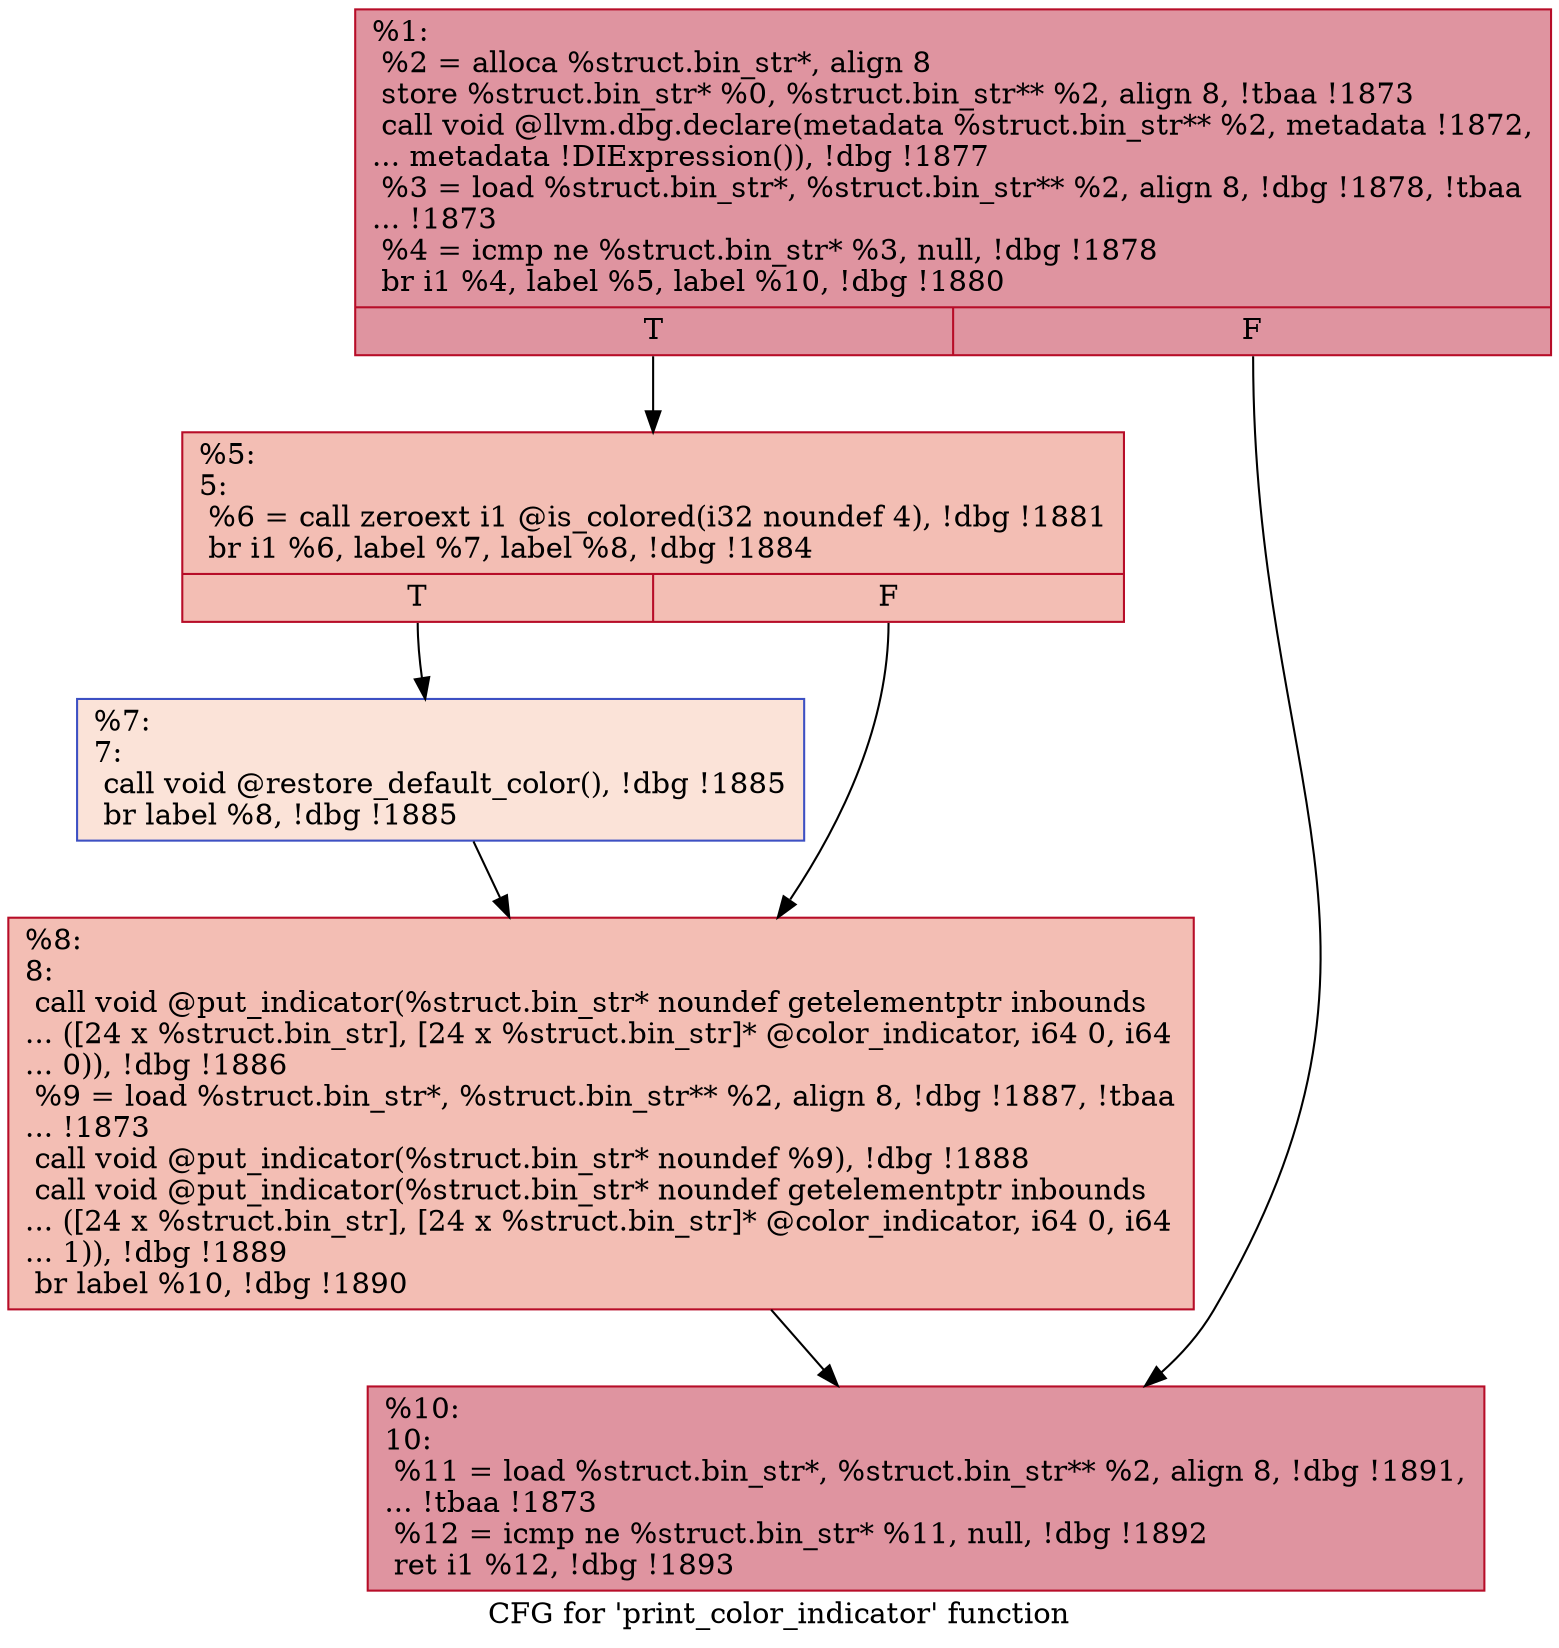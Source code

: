 digraph "CFG for 'print_color_indicator' function" {
	label="CFG for 'print_color_indicator' function";

	Node0x1f9ce40 [shape=record,color="#b70d28ff", style=filled, fillcolor="#b70d2870",label="{%1:\l  %2 = alloca %struct.bin_str*, align 8\l  store %struct.bin_str* %0, %struct.bin_str** %2, align 8, !tbaa !1873\l  call void @llvm.dbg.declare(metadata %struct.bin_str** %2, metadata !1872,\l... metadata !DIExpression()), !dbg !1877\l  %3 = load %struct.bin_str*, %struct.bin_str** %2, align 8, !dbg !1878, !tbaa\l... !1873\l  %4 = icmp ne %struct.bin_str* %3, null, !dbg !1878\l  br i1 %4, label %5, label %10, !dbg !1880\l|{<s0>T|<s1>F}}"];
	Node0x1f9ce40:s0 -> Node0x1e3ca10;
	Node0x1f9ce40:s1 -> Node0x1e3cb00;
	Node0x1e3ca10 [shape=record,color="#b70d28ff", style=filled, fillcolor="#e36c5570",label="{%5:\l5:                                                \l  %6 = call zeroext i1 @is_colored(i32 noundef 4), !dbg !1881\l  br i1 %6, label %7, label %8, !dbg !1884\l|{<s0>T|<s1>F}}"];
	Node0x1e3ca10:s0 -> Node0x1e3ca60;
	Node0x1e3ca10:s1 -> Node0x1e3cab0;
	Node0x1e3ca60 [shape=record,color="#3d50c3ff", style=filled, fillcolor="#f6bfa670",label="{%7:\l7:                                                \l  call void @restore_default_color(), !dbg !1885\l  br label %8, !dbg !1885\l}"];
	Node0x1e3ca60 -> Node0x1e3cab0;
	Node0x1e3cab0 [shape=record,color="#b70d28ff", style=filled, fillcolor="#e36c5570",label="{%8:\l8:                                                \l  call void @put_indicator(%struct.bin_str* noundef getelementptr inbounds\l... ([24 x %struct.bin_str], [24 x %struct.bin_str]* @color_indicator, i64 0, i64\l... 0)), !dbg !1886\l  %9 = load %struct.bin_str*, %struct.bin_str** %2, align 8, !dbg !1887, !tbaa\l... !1873\l  call void @put_indicator(%struct.bin_str* noundef %9), !dbg !1888\l  call void @put_indicator(%struct.bin_str* noundef getelementptr inbounds\l... ([24 x %struct.bin_str], [24 x %struct.bin_str]* @color_indicator, i64 0, i64\l... 1)), !dbg !1889\l  br label %10, !dbg !1890\l}"];
	Node0x1e3cab0 -> Node0x1e3cb00;
	Node0x1e3cb00 [shape=record,color="#b70d28ff", style=filled, fillcolor="#b70d2870",label="{%10:\l10:                                               \l  %11 = load %struct.bin_str*, %struct.bin_str** %2, align 8, !dbg !1891,\l... !tbaa !1873\l  %12 = icmp ne %struct.bin_str* %11, null, !dbg !1892\l  ret i1 %12, !dbg !1893\l}"];
}
